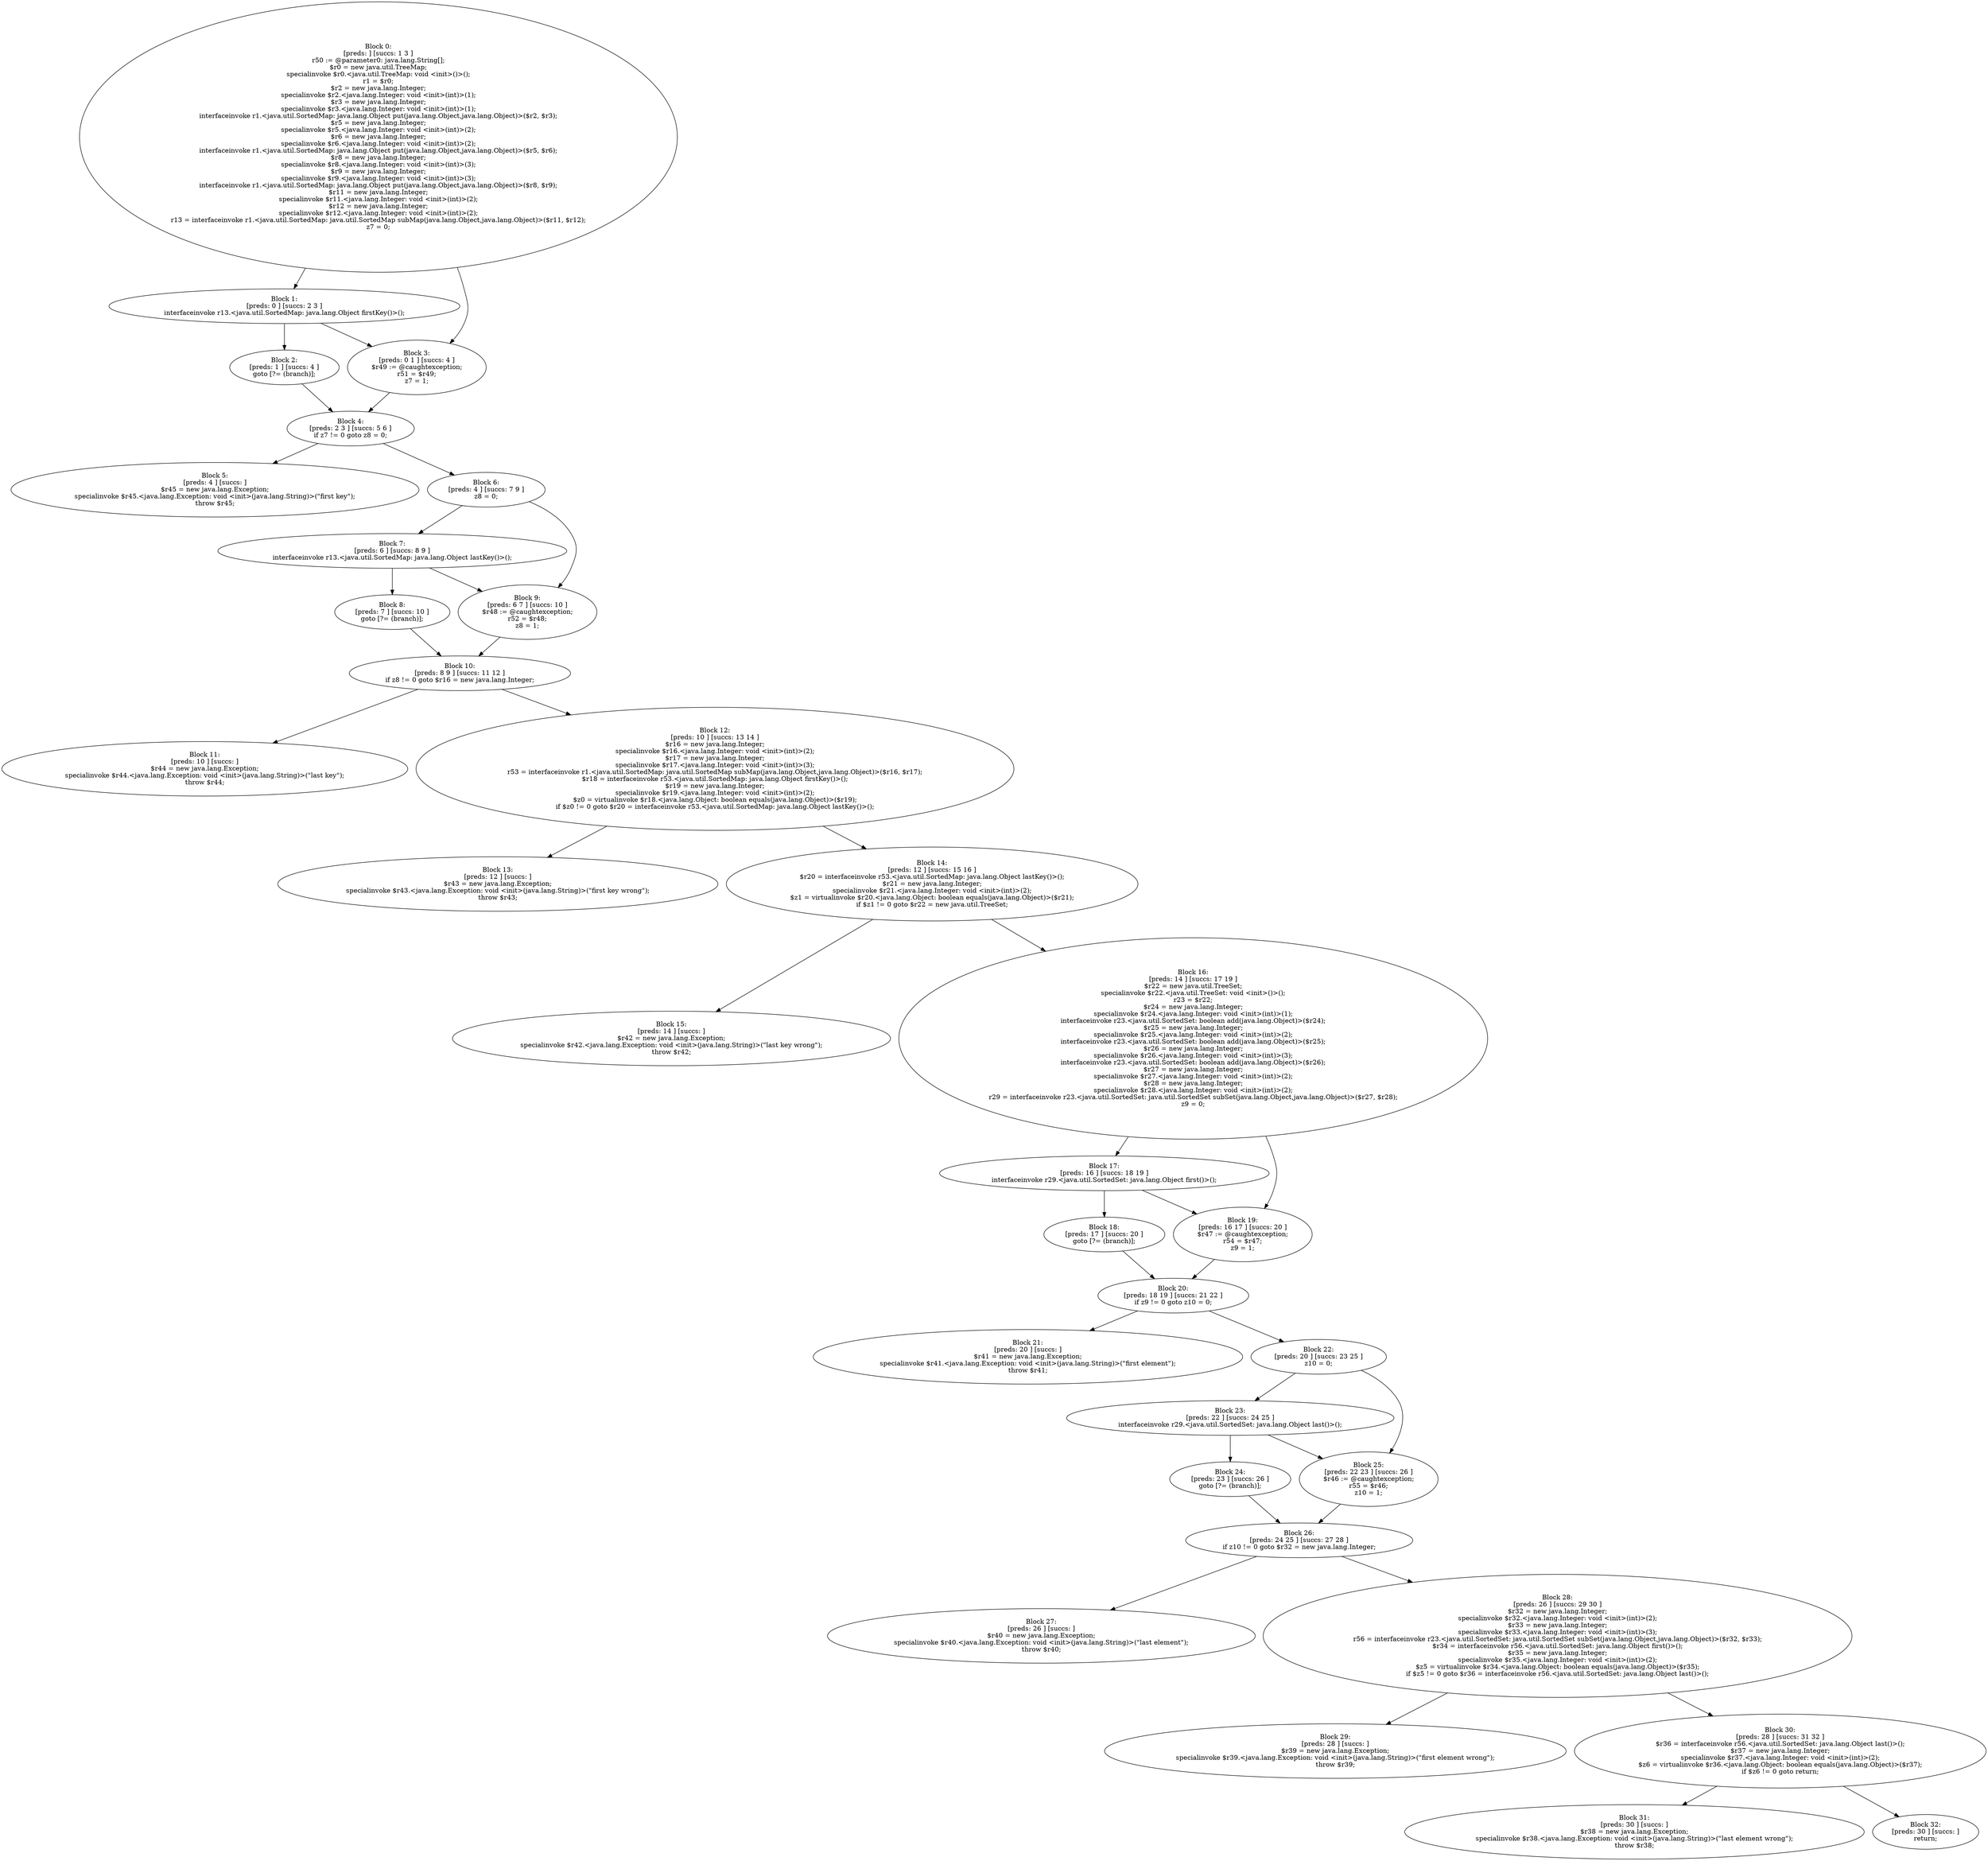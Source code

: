 digraph "unitGraph" {
    "Block 0:
[preds: ] [succs: 1 3 ]
r50 := @parameter0: java.lang.String[];
$r0 = new java.util.TreeMap;
specialinvoke $r0.<java.util.TreeMap: void <init>()>();
r1 = $r0;
$r2 = new java.lang.Integer;
specialinvoke $r2.<java.lang.Integer: void <init>(int)>(1);
$r3 = new java.lang.Integer;
specialinvoke $r3.<java.lang.Integer: void <init>(int)>(1);
interfaceinvoke r1.<java.util.SortedMap: java.lang.Object put(java.lang.Object,java.lang.Object)>($r2, $r3);
$r5 = new java.lang.Integer;
specialinvoke $r5.<java.lang.Integer: void <init>(int)>(2);
$r6 = new java.lang.Integer;
specialinvoke $r6.<java.lang.Integer: void <init>(int)>(2);
interfaceinvoke r1.<java.util.SortedMap: java.lang.Object put(java.lang.Object,java.lang.Object)>($r5, $r6);
$r8 = new java.lang.Integer;
specialinvoke $r8.<java.lang.Integer: void <init>(int)>(3);
$r9 = new java.lang.Integer;
specialinvoke $r9.<java.lang.Integer: void <init>(int)>(3);
interfaceinvoke r1.<java.util.SortedMap: java.lang.Object put(java.lang.Object,java.lang.Object)>($r8, $r9);
$r11 = new java.lang.Integer;
specialinvoke $r11.<java.lang.Integer: void <init>(int)>(2);
$r12 = new java.lang.Integer;
specialinvoke $r12.<java.lang.Integer: void <init>(int)>(2);
r13 = interfaceinvoke r1.<java.util.SortedMap: java.util.SortedMap subMap(java.lang.Object,java.lang.Object)>($r11, $r12);
z7 = 0;
"
    "Block 1:
[preds: 0 ] [succs: 2 3 ]
interfaceinvoke r13.<java.util.SortedMap: java.lang.Object firstKey()>();
"
    "Block 2:
[preds: 1 ] [succs: 4 ]
goto [?= (branch)];
"
    "Block 3:
[preds: 0 1 ] [succs: 4 ]
$r49 := @caughtexception;
r51 = $r49;
z7 = 1;
"
    "Block 4:
[preds: 2 3 ] [succs: 5 6 ]
if z7 != 0 goto z8 = 0;
"
    "Block 5:
[preds: 4 ] [succs: ]
$r45 = new java.lang.Exception;
specialinvoke $r45.<java.lang.Exception: void <init>(java.lang.String)>(\"first key\");
throw $r45;
"
    "Block 6:
[preds: 4 ] [succs: 7 9 ]
z8 = 0;
"
    "Block 7:
[preds: 6 ] [succs: 8 9 ]
interfaceinvoke r13.<java.util.SortedMap: java.lang.Object lastKey()>();
"
    "Block 8:
[preds: 7 ] [succs: 10 ]
goto [?= (branch)];
"
    "Block 9:
[preds: 6 7 ] [succs: 10 ]
$r48 := @caughtexception;
r52 = $r48;
z8 = 1;
"
    "Block 10:
[preds: 8 9 ] [succs: 11 12 ]
if z8 != 0 goto $r16 = new java.lang.Integer;
"
    "Block 11:
[preds: 10 ] [succs: ]
$r44 = new java.lang.Exception;
specialinvoke $r44.<java.lang.Exception: void <init>(java.lang.String)>(\"last key\");
throw $r44;
"
    "Block 12:
[preds: 10 ] [succs: 13 14 ]
$r16 = new java.lang.Integer;
specialinvoke $r16.<java.lang.Integer: void <init>(int)>(2);
$r17 = new java.lang.Integer;
specialinvoke $r17.<java.lang.Integer: void <init>(int)>(3);
r53 = interfaceinvoke r1.<java.util.SortedMap: java.util.SortedMap subMap(java.lang.Object,java.lang.Object)>($r16, $r17);
$r18 = interfaceinvoke r53.<java.util.SortedMap: java.lang.Object firstKey()>();
$r19 = new java.lang.Integer;
specialinvoke $r19.<java.lang.Integer: void <init>(int)>(2);
$z0 = virtualinvoke $r18.<java.lang.Object: boolean equals(java.lang.Object)>($r19);
if $z0 != 0 goto $r20 = interfaceinvoke r53.<java.util.SortedMap: java.lang.Object lastKey()>();
"
    "Block 13:
[preds: 12 ] [succs: ]
$r43 = new java.lang.Exception;
specialinvoke $r43.<java.lang.Exception: void <init>(java.lang.String)>(\"first key wrong\");
throw $r43;
"
    "Block 14:
[preds: 12 ] [succs: 15 16 ]
$r20 = interfaceinvoke r53.<java.util.SortedMap: java.lang.Object lastKey()>();
$r21 = new java.lang.Integer;
specialinvoke $r21.<java.lang.Integer: void <init>(int)>(2);
$z1 = virtualinvoke $r20.<java.lang.Object: boolean equals(java.lang.Object)>($r21);
if $z1 != 0 goto $r22 = new java.util.TreeSet;
"
    "Block 15:
[preds: 14 ] [succs: ]
$r42 = new java.lang.Exception;
specialinvoke $r42.<java.lang.Exception: void <init>(java.lang.String)>(\"last key wrong\");
throw $r42;
"
    "Block 16:
[preds: 14 ] [succs: 17 19 ]
$r22 = new java.util.TreeSet;
specialinvoke $r22.<java.util.TreeSet: void <init>()>();
r23 = $r22;
$r24 = new java.lang.Integer;
specialinvoke $r24.<java.lang.Integer: void <init>(int)>(1);
interfaceinvoke r23.<java.util.SortedSet: boolean add(java.lang.Object)>($r24);
$r25 = new java.lang.Integer;
specialinvoke $r25.<java.lang.Integer: void <init>(int)>(2);
interfaceinvoke r23.<java.util.SortedSet: boolean add(java.lang.Object)>($r25);
$r26 = new java.lang.Integer;
specialinvoke $r26.<java.lang.Integer: void <init>(int)>(3);
interfaceinvoke r23.<java.util.SortedSet: boolean add(java.lang.Object)>($r26);
$r27 = new java.lang.Integer;
specialinvoke $r27.<java.lang.Integer: void <init>(int)>(2);
$r28 = new java.lang.Integer;
specialinvoke $r28.<java.lang.Integer: void <init>(int)>(2);
r29 = interfaceinvoke r23.<java.util.SortedSet: java.util.SortedSet subSet(java.lang.Object,java.lang.Object)>($r27, $r28);
z9 = 0;
"
    "Block 17:
[preds: 16 ] [succs: 18 19 ]
interfaceinvoke r29.<java.util.SortedSet: java.lang.Object first()>();
"
    "Block 18:
[preds: 17 ] [succs: 20 ]
goto [?= (branch)];
"
    "Block 19:
[preds: 16 17 ] [succs: 20 ]
$r47 := @caughtexception;
r54 = $r47;
z9 = 1;
"
    "Block 20:
[preds: 18 19 ] [succs: 21 22 ]
if z9 != 0 goto z10 = 0;
"
    "Block 21:
[preds: 20 ] [succs: ]
$r41 = new java.lang.Exception;
specialinvoke $r41.<java.lang.Exception: void <init>(java.lang.String)>(\"first element\");
throw $r41;
"
    "Block 22:
[preds: 20 ] [succs: 23 25 ]
z10 = 0;
"
    "Block 23:
[preds: 22 ] [succs: 24 25 ]
interfaceinvoke r29.<java.util.SortedSet: java.lang.Object last()>();
"
    "Block 24:
[preds: 23 ] [succs: 26 ]
goto [?= (branch)];
"
    "Block 25:
[preds: 22 23 ] [succs: 26 ]
$r46 := @caughtexception;
r55 = $r46;
z10 = 1;
"
    "Block 26:
[preds: 24 25 ] [succs: 27 28 ]
if z10 != 0 goto $r32 = new java.lang.Integer;
"
    "Block 27:
[preds: 26 ] [succs: ]
$r40 = new java.lang.Exception;
specialinvoke $r40.<java.lang.Exception: void <init>(java.lang.String)>(\"last element\");
throw $r40;
"
    "Block 28:
[preds: 26 ] [succs: 29 30 ]
$r32 = new java.lang.Integer;
specialinvoke $r32.<java.lang.Integer: void <init>(int)>(2);
$r33 = new java.lang.Integer;
specialinvoke $r33.<java.lang.Integer: void <init>(int)>(3);
r56 = interfaceinvoke r23.<java.util.SortedSet: java.util.SortedSet subSet(java.lang.Object,java.lang.Object)>($r32, $r33);
$r34 = interfaceinvoke r56.<java.util.SortedSet: java.lang.Object first()>();
$r35 = new java.lang.Integer;
specialinvoke $r35.<java.lang.Integer: void <init>(int)>(2);
$z5 = virtualinvoke $r34.<java.lang.Object: boolean equals(java.lang.Object)>($r35);
if $z5 != 0 goto $r36 = interfaceinvoke r56.<java.util.SortedSet: java.lang.Object last()>();
"
    "Block 29:
[preds: 28 ] [succs: ]
$r39 = new java.lang.Exception;
specialinvoke $r39.<java.lang.Exception: void <init>(java.lang.String)>(\"first element wrong\");
throw $r39;
"
    "Block 30:
[preds: 28 ] [succs: 31 32 ]
$r36 = interfaceinvoke r56.<java.util.SortedSet: java.lang.Object last()>();
$r37 = new java.lang.Integer;
specialinvoke $r37.<java.lang.Integer: void <init>(int)>(2);
$z6 = virtualinvoke $r36.<java.lang.Object: boolean equals(java.lang.Object)>($r37);
if $z6 != 0 goto return;
"
    "Block 31:
[preds: 30 ] [succs: ]
$r38 = new java.lang.Exception;
specialinvoke $r38.<java.lang.Exception: void <init>(java.lang.String)>(\"last element wrong\");
throw $r38;
"
    "Block 32:
[preds: 30 ] [succs: ]
return;
"
    "Block 0:
[preds: ] [succs: 1 3 ]
r50 := @parameter0: java.lang.String[];
$r0 = new java.util.TreeMap;
specialinvoke $r0.<java.util.TreeMap: void <init>()>();
r1 = $r0;
$r2 = new java.lang.Integer;
specialinvoke $r2.<java.lang.Integer: void <init>(int)>(1);
$r3 = new java.lang.Integer;
specialinvoke $r3.<java.lang.Integer: void <init>(int)>(1);
interfaceinvoke r1.<java.util.SortedMap: java.lang.Object put(java.lang.Object,java.lang.Object)>($r2, $r3);
$r5 = new java.lang.Integer;
specialinvoke $r5.<java.lang.Integer: void <init>(int)>(2);
$r6 = new java.lang.Integer;
specialinvoke $r6.<java.lang.Integer: void <init>(int)>(2);
interfaceinvoke r1.<java.util.SortedMap: java.lang.Object put(java.lang.Object,java.lang.Object)>($r5, $r6);
$r8 = new java.lang.Integer;
specialinvoke $r8.<java.lang.Integer: void <init>(int)>(3);
$r9 = new java.lang.Integer;
specialinvoke $r9.<java.lang.Integer: void <init>(int)>(3);
interfaceinvoke r1.<java.util.SortedMap: java.lang.Object put(java.lang.Object,java.lang.Object)>($r8, $r9);
$r11 = new java.lang.Integer;
specialinvoke $r11.<java.lang.Integer: void <init>(int)>(2);
$r12 = new java.lang.Integer;
specialinvoke $r12.<java.lang.Integer: void <init>(int)>(2);
r13 = interfaceinvoke r1.<java.util.SortedMap: java.util.SortedMap subMap(java.lang.Object,java.lang.Object)>($r11, $r12);
z7 = 0;
"->"Block 1:
[preds: 0 ] [succs: 2 3 ]
interfaceinvoke r13.<java.util.SortedMap: java.lang.Object firstKey()>();
";
    "Block 0:
[preds: ] [succs: 1 3 ]
r50 := @parameter0: java.lang.String[];
$r0 = new java.util.TreeMap;
specialinvoke $r0.<java.util.TreeMap: void <init>()>();
r1 = $r0;
$r2 = new java.lang.Integer;
specialinvoke $r2.<java.lang.Integer: void <init>(int)>(1);
$r3 = new java.lang.Integer;
specialinvoke $r3.<java.lang.Integer: void <init>(int)>(1);
interfaceinvoke r1.<java.util.SortedMap: java.lang.Object put(java.lang.Object,java.lang.Object)>($r2, $r3);
$r5 = new java.lang.Integer;
specialinvoke $r5.<java.lang.Integer: void <init>(int)>(2);
$r6 = new java.lang.Integer;
specialinvoke $r6.<java.lang.Integer: void <init>(int)>(2);
interfaceinvoke r1.<java.util.SortedMap: java.lang.Object put(java.lang.Object,java.lang.Object)>($r5, $r6);
$r8 = new java.lang.Integer;
specialinvoke $r8.<java.lang.Integer: void <init>(int)>(3);
$r9 = new java.lang.Integer;
specialinvoke $r9.<java.lang.Integer: void <init>(int)>(3);
interfaceinvoke r1.<java.util.SortedMap: java.lang.Object put(java.lang.Object,java.lang.Object)>($r8, $r9);
$r11 = new java.lang.Integer;
specialinvoke $r11.<java.lang.Integer: void <init>(int)>(2);
$r12 = new java.lang.Integer;
specialinvoke $r12.<java.lang.Integer: void <init>(int)>(2);
r13 = interfaceinvoke r1.<java.util.SortedMap: java.util.SortedMap subMap(java.lang.Object,java.lang.Object)>($r11, $r12);
z7 = 0;
"->"Block 3:
[preds: 0 1 ] [succs: 4 ]
$r49 := @caughtexception;
r51 = $r49;
z7 = 1;
";
    "Block 1:
[preds: 0 ] [succs: 2 3 ]
interfaceinvoke r13.<java.util.SortedMap: java.lang.Object firstKey()>();
"->"Block 2:
[preds: 1 ] [succs: 4 ]
goto [?= (branch)];
";
    "Block 1:
[preds: 0 ] [succs: 2 3 ]
interfaceinvoke r13.<java.util.SortedMap: java.lang.Object firstKey()>();
"->"Block 3:
[preds: 0 1 ] [succs: 4 ]
$r49 := @caughtexception;
r51 = $r49;
z7 = 1;
";
    "Block 2:
[preds: 1 ] [succs: 4 ]
goto [?= (branch)];
"->"Block 4:
[preds: 2 3 ] [succs: 5 6 ]
if z7 != 0 goto z8 = 0;
";
    "Block 3:
[preds: 0 1 ] [succs: 4 ]
$r49 := @caughtexception;
r51 = $r49;
z7 = 1;
"->"Block 4:
[preds: 2 3 ] [succs: 5 6 ]
if z7 != 0 goto z8 = 0;
";
    "Block 4:
[preds: 2 3 ] [succs: 5 6 ]
if z7 != 0 goto z8 = 0;
"->"Block 5:
[preds: 4 ] [succs: ]
$r45 = new java.lang.Exception;
specialinvoke $r45.<java.lang.Exception: void <init>(java.lang.String)>(\"first key\");
throw $r45;
";
    "Block 4:
[preds: 2 3 ] [succs: 5 6 ]
if z7 != 0 goto z8 = 0;
"->"Block 6:
[preds: 4 ] [succs: 7 9 ]
z8 = 0;
";
    "Block 6:
[preds: 4 ] [succs: 7 9 ]
z8 = 0;
"->"Block 7:
[preds: 6 ] [succs: 8 9 ]
interfaceinvoke r13.<java.util.SortedMap: java.lang.Object lastKey()>();
";
    "Block 6:
[preds: 4 ] [succs: 7 9 ]
z8 = 0;
"->"Block 9:
[preds: 6 7 ] [succs: 10 ]
$r48 := @caughtexception;
r52 = $r48;
z8 = 1;
";
    "Block 7:
[preds: 6 ] [succs: 8 9 ]
interfaceinvoke r13.<java.util.SortedMap: java.lang.Object lastKey()>();
"->"Block 8:
[preds: 7 ] [succs: 10 ]
goto [?= (branch)];
";
    "Block 7:
[preds: 6 ] [succs: 8 9 ]
interfaceinvoke r13.<java.util.SortedMap: java.lang.Object lastKey()>();
"->"Block 9:
[preds: 6 7 ] [succs: 10 ]
$r48 := @caughtexception;
r52 = $r48;
z8 = 1;
";
    "Block 8:
[preds: 7 ] [succs: 10 ]
goto [?= (branch)];
"->"Block 10:
[preds: 8 9 ] [succs: 11 12 ]
if z8 != 0 goto $r16 = new java.lang.Integer;
";
    "Block 9:
[preds: 6 7 ] [succs: 10 ]
$r48 := @caughtexception;
r52 = $r48;
z8 = 1;
"->"Block 10:
[preds: 8 9 ] [succs: 11 12 ]
if z8 != 0 goto $r16 = new java.lang.Integer;
";
    "Block 10:
[preds: 8 9 ] [succs: 11 12 ]
if z8 != 0 goto $r16 = new java.lang.Integer;
"->"Block 11:
[preds: 10 ] [succs: ]
$r44 = new java.lang.Exception;
specialinvoke $r44.<java.lang.Exception: void <init>(java.lang.String)>(\"last key\");
throw $r44;
";
    "Block 10:
[preds: 8 9 ] [succs: 11 12 ]
if z8 != 0 goto $r16 = new java.lang.Integer;
"->"Block 12:
[preds: 10 ] [succs: 13 14 ]
$r16 = new java.lang.Integer;
specialinvoke $r16.<java.lang.Integer: void <init>(int)>(2);
$r17 = new java.lang.Integer;
specialinvoke $r17.<java.lang.Integer: void <init>(int)>(3);
r53 = interfaceinvoke r1.<java.util.SortedMap: java.util.SortedMap subMap(java.lang.Object,java.lang.Object)>($r16, $r17);
$r18 = interfaceinvoke r53.<java.util.SortedMap: java.lang.Object firstKey()>();
$r19 = new java.lang.Integer;
specialinvoke $r19.<java.lang.Integer: void <init>(int)>(2);
$z0 = virtualinvoke $r18.<java.lang.Object: boolean equals(java.lang.Object)>($r19);
if $z0 != 0 goto $r20 = interfaceinvoke r53.<java.util.SortedMap: java.lang.Object lastKey()>();
";
    "Block 12:
[preds: 10 ] [succs: 13 14 ]
$r16 = new java.lang.Integer;
specialinvoke $r16.<java.lang.Integer: void <init>(int)>(2);
$r17 = new java.lang.Integer;
specialinvoke $r17.<java.lang.Integer: void <init>(int)>(3);
r53 = interfaceinvoke r1.<java.util.SortedMap: java.util.SortedMap subMap(java.lang.Object,java.lang.Object)>($r16, $r17);
$r18 = interfaceinvoke r53.<java.util.SortedMap: java.lang.Object firstKey()>();
$r19 = new java.lang.Integer;
specialinvoke $r19.<java.lang.Integer: void <init>(int)>(2);
$z0 = virtualinvoke $r18.<java.lang.Object: boolean equals(java.lang.Object)>($r19);
if $z0 != 0 goto $r20 = interfaceinvoke r53.<java.util.SortedMap: java.lang.Object lastKey()>();
"->"Block 13:
[preds: 12 ] [succs: ]
$r43 = new java.lang.Exception;
specialinvoke $r43.<java.lang.Exception: void <init>(java.lang.String)>(\"first key wrong\");
throw $r43;
";
    "Block 12:
[preds: 10 ] [succs: 13 14 ]
$r16 = new java.lang.Integer;
specialinvoke $r16.<java.lang.Integer: void <init>(int)>(2);
$r17 = new java.lang.Integer;
specialinvoke $r17.<java.lang.Integer: void <init>(int)>(3);
r53 = interfaceinvoke r1.<java.util.SortedMap: java.util.SortedMap subMap(java.lang.Object,java.lang.Object)>($r16, $r17);
$r18 = interfaceinvoke r53.<java.util.SortedMap: java.lang.Object firstKey()>();
$r19 = new java.lang.Integer;
specialinvoke $r19.<java.lang.Integer: void <init>(int)>(2);
$z0 = virtualinvoke $r18.<java.lang.Object: boolean equals(java.lang.Object)>($r19);
if $z0 != 0 goto $r20 = interfaceinvoke r53.<java.util.SortedMap: java.lang.Object lastKey()>();
"->"Block 14:
[preds: 12 ] [succs: 15 16 ]
$r20 = interfaceinvoke r53.<java.util.SortedMap: java.lang.Object lastKey()>();
$r21 = new java.lang.Integer;
specialinvoke $r21.<java.lang.Integer: void <init>(int)>(2);
$z1 = virtualinvoke $r20.<java.lang.Object: boolean equals(java.lang.Object)>($r21);
if $z1 != 0 goto $r22 = new java.util.TreeSet;
";
    "Block 14:
[preds: 12 ] [succs: 15 16 ]
$r20 = interfaceinvoke r53.<java.util.SortedMap: java.lang.Object lastKey()>();
$r21 = new java.lang.Integer;
specialinvoke $r21.<java.lang.Integer: void <init>(int)>(2);
$z1 = virtualinvoke $r20.<java.lang.Object: boolean equals(java.lang.Object)>($r21);
if $z1 != 0 goto $r22 = new java.util.TreeSet;
"->"Block 15:
[preds: 14 ] [succs: ]
$r42 = new java.lang.Exception;
specialinvoke $r42.<java.lang.Exception: void <init>(java.lang.String)>(\"last key wrong\");
throw $r42;
";
    "Block 14:
[preds: 12 ] [succs: 15 16 ]
$r20 = interfaceinvoke r53.<java.util.SortedMap: java.lang.Object lastKey()>();
$r21 = new java.lang.Integer;
specialinvoke $r21.<java.lang.Integer: void <init>(int)>(2);
$z1 = virtualinvoke $r20.<java.lang.Object: boolean equals(java.lang.Object)>($r21);
if $z1 != 0 goto $r22 = new java.util.TreeSet;
"->"Block 16:
[preds: 14 ] [succs: 17 19 ]
$r22 = new java.util.TreeSet;
specialinvoke $r22.<java.util.TreeSet: void <init>()>();
r23 = $r22;
$r24 = new java.lang.Integer;
specialinvoke $r24.<java.lang.Integer: void <init>(int)>(1);
interfaceinvoke r23.<java.util.SortedSet: boolean add(java.lang.Object)>($r24);
$r25 = new java.lang.Integer;
specialinvoke $r25.<java.lang.Integer: void <init>(int)>(2);
interfaceinvoke r23.<java.util.SortedSet: boolean add(java.lang.Object)>($r25);
$r26 = new java.lang.Integer;
specialinvoke $r26.<java.lang.Integer: void <init>(int)>(3);
interfaceinvoke r23.<java.util.SortedSet: boolean add(java.lang.Object)>($r26);
$r27 = new java.lang.Integer;
specialinvoke $r27.<java.lang.Integer: void <init>(int)>(2);
$r28 = new java.lang.Integer;
specialinvoke $r28.<java.lang.Integer: void <init>(int)>(2);
r29 = interfaceinvoke r23.<java.util.SortedSet: java.util.SortedSet subSet(java.lang.Object,java.lang.Object)>($r27, $r28);
z9 = 0;
";
    "Block 16:
[preds: 14 ] [succs: 17 19 ]
$r22 = new java.util.TreeSet;
specialinvoke $r22.<java.util.TreeSet: void <init>()>();
r23 = $r22;
$r24 = new java.lang.Integer;
specialinvoke $r24.<java.lang.Integer: void <init>(int)>(1);
interfaceinvoke r23.<java.util.SortedSet: boolean add(java.lang.Object)>($r24);
$r25 = new java.lang.Integer;
specialinvoke $r25.<java.lang.Integer: void <init>(int)>(2);
interfaceinvoke r23.<java.util.SortedSet: boolean add(java.lang.Object)>($r25);
$r26 = new java.lang.Integer;
specialinvoke $r26.<java.lang.Integer: void <init>(int)>(3);
interfaceinvoke r23.<java.util.SortedSet: boolean add(java.lang.Object)>($r26);
$r27 = new java.lang.Integer;
specialinvoke $r27.<java.lang.Integer: void <init>(int)>(2);
$r28 = new java.lang.Integer;
specialinvoke $r28.<java.lang.Integer: void <init>(int)>(2);
r29 = interfaceinvoke r23.<java.util.SortedSet: java.util.SortedSet subSet(java.lang.Object,java.lang.Object)>($r27, $r28);
z9 = 0;
"->"Block 17:
[preds: 16 ] [succs: 18 19 ]
interfaceinvoke r29.<java.util.SortedSet: java.lang.Object first()>();
";
    "Block 16:
[preds: 14 ] [succs: 17 19 ]
$r22 = new java.util.TreeSet;
specialinvoke $r22.<java.util.TreeSet: void <init>()>();
r23 = $r22;
$r24 = new java.lang.Integer;
specialinvoke $r24.<java.lang.Integer: void <init>(int)>(1);
interfaceinvoke r23.<java.util.SortedSet: boolean add(java.lang.Object)>($r24);
$r25 = new java.lang.Integer;
specialinvoke $r25.<java.lang.Integer: void <init>(int)>(2);
interfaceinvoke r23.<java.util.SortedSet: boolean add(java.lang.Object)>($r25);
$r26 = new java.lang.Integer;
specialinvoke $r26.<java.lang.Integer: void <init>(int)>(3);
interfaceinvoke r23.<java.util.SortedSet: boolean add(java.lang.Object)>($r26);
$r27 = new java.lang.Integer;
specialinvoke $r27.<java.lang.Integer: void <init>(int)>(2);
$r28 = new java.lang.Integer;
specialinvoke $r28.<java.lang.Integer: void <init>(int)>(2);
r29 = interfaceinvoke r23.<java.util.SortedSet: java.util.SortedSet subSet(java.lang.Object,java.lang.Object)>($r27, $r28);
z9 = 0;
"->"Block 19:
[preds: 16 17 ] [succs: 20 ]
$r47 := @caughtexception;
r54 = $r47;
z9 = 1;
";
    "Block 17:
[preds: 16 ] [succs: 18 19 ]
interfaceinvoke r29.<java.util.SortedSet: java.lang.Object first()>();
"->"Block 18:
[preds: 17 ] [succs: 20 ]
goto [?= (branch)];
";
    "Block 17:
[preds: 16 ] [succs: 18 19 ]
interfaceinvoke r29.<java.util.SortedSet: java.lang.Object first()>();
"->"Block 19:
[preds: 16 17 ] [succs: 20 ]
$r47 := @caughtexception;
r54 = $r47;
z9 = 1;
";
    "Block 18:
[preds: 17 ] [succs: 20 ]
goto [?= (branch)];
"->"Block 20:
[preds: 18 19 ] [succs: 21 22 ]
if z9 != 0 goto z10 = 0;
";
    "Block 19:
[preds: 16 17 ] [succs: 20 ]
$r47 := @caughtexception;
r54 = $r47;
z9 = 1;
"->"Block 20:
[preds: 18 19 ] [succs: 21 22 ]
if z9 != 0 goto z10 = 0;
";
    "Block 20:
[preds: 18 19 ] [succs: 21 22 ]
if z9 != 0 goto z10 = 0;
"->"Block 21:
[preds: 20 ] [succs: ]
$r41 = new java.lang.Exception;
specialinvoke $r41.<java.lang.Exception: void <init>(java.lang.String)>(\"first element\");
throw $r41;
";
    "Block 20:
[preds: 18 19 ] [succs: 21 22 ]
if z9 != 0 goto z10 = 0;
"->"Block 22:
[preds: 20 ] [succs: 23 25 ]
z10 = 0;
";
    "Block 22:
[preds: 20 ] [succs: 23 25 ]
z10 = 0;
"->"Block 23:
[preds: 22 ] [succs: 24 25 ]
interfaceinvoke r29.<java.util.SortedSet: java.lang.Object last()>();
";
    "Block 22:
[preds: 20 ] [succs: 23 25 ]
z10 = 0;
"->"Block 25:
[preds: 22 23 ] [succs: 26 ]
$r46 := @caughtexception;
r55 = $r46;
z10 = 1;
";
    "Block 23:
[preds: 22 ] [succs: 24 25 ]
interfaceinvoke r29.<java.util.SortedSet: java.lang.Object last()>();
"->"Block 24:
[preds: 23 ] [succs: 26 ]
goto [?= (branch)];
";
    "Block 23:
[preds: 22 ] [succs: 24 25 ]
interfaceinvoke r29.<java.util.SortedSet: java.lang.Object last()>();
"->"Block 25:
[preds: 22 23 ] [succs: 26 ]
$r46 := @caughtexception;
r55 = $r46;
z10 = 1;
";
    "Block 24:
[preds: 23 ] [succs: 26 ]
goto [?= (branch)];
"->"Block 26:
[preds: 24 25 ] [succs: 27 28 ]
if z10 != 0 goto $r32 = new java.lang.Integer;
";
    "Block 25:
[preds: 22 23 ] [succs: 26 ]
$r46 := @caughtexception;
r55 = $r46;
z10 = 1;
"->"Block 26:
[preds: 24 25 ] [succs: 27 28 ]
if z10 != 0 goto $r32 = new java.lang.Integer;
";
    "Block 26:
[preds: 24 25 ] [succs: 27 28 ]
if z10 != 0 goto $r32 = new java.lang.Integer;
"->"Block 27:
[preds: 26 ] [succs: ]
$r40 = new java.lang.Exception;
specialinvoke $r40.<java.lang.Exception: void <init>(java.lang.String)>(\"last element\");
throw $r40;
";
    "Block 26:
[preds: 24 25 ] [succs: 27 28 ]
if z10 != 0 goto $r32 = new java.lang.Integer;
"->"Block 28:
[preds: 26 ] [succs: 29 30 ]
$r32 = new java.lang.Integer;
specialinvoke $r32.<java.lang.Integer: void <init>(int)>(2);
$r33 = new java.lang.Integer;
specialinvoke $r33.<java.lang.Integer: void <init>(int)>(3);
r56 = interfaceinvoke r23.<java.util.SortedSet: java.util.SortedSet subSet(java.lang.Object,java.lang.Object)>($r32, $r33);
$r34 = interfaceinvoke r56.<java.util.SortedSet: java.lang.Object first()>();
$r35 = new java.lang.Integer;
specialinvoke $r35.<java.lang.Integer: void <init>(int)>(2);
$z5 = virtualinvoke $r34.<java.lang.Object: boolean equals(java.lang.Object)>($r35);
if $z5 != 0 goto $r36 = interfaceinvoke r56.<java.util.SortedSet: java.lang.Object last()>();
";
    "Block 28:
[preds: 26 ] [succs: 29 30 ]
$r32 = new java.lang.Integer;
specialinvoke $r32.<java.lang.Integer: void <init>(int)>(2);
$r33 = new java.lang.Integer;
specialinvoke $r33.<java.lang.Integer: void <init>(int)>(3);
r56 = interfaceinvoke r23.<java.util.SortedSet: java.util.SortedSet subSet(java.lang.Object,java.lang.Object)>($r32, $r33);
$r34 = interfaceinvoke r56.<java.util.SortedSet: java.lang.Object first()>();
$r35 = new java.lang.Integer;
specialinvoke $r35.<java.lang.Integer: void <init>(int)>(2);
$z5 = virtualinvoke $r34.<java.lang.Object: boolean equals(java.lang.Object)>($r35);
if $z5 != 0 goto $r36 = interfaceinvoke r56.<java.util.SortedSet: java.lang.Object last()>();
"->"Block 29:
[preds: 28 ] [succs: ]
$r39 = new java.lang.Exception;
specialinvoke $r39.<java.lang.Exception: void <init>(java.lang.String)>(\"first element wrong\");
throw $r39;
";
    "Block 28:
[preds: 26 ] [succs: 29 30 ]
$r32 = new java.lang.Integer;
specialinvoke $r32.<java.lang.Integer: void <init>(int)>(2);
$r33 = new java.lang.Integer;
specialinvoke $r33.<java.lang.Integer: void <init>(int)>(3);
r56 = interfaceinvoke r23.<java.util.SortedSet: java.util.SortedSet subSet(java.lang.Object,java.lang.Object)>($r32, $r33);
$r34 = interfaceinvoke r56.<java.util.SortedSet: java.lang.Object first()>();
$r35 = new java.lang.Integer;
specialinvoke $r35.<java.lang.Integer: void <init>(int)>(2);
$z5 = virtualinvoke $r34.<java.lang.Object: boolean equals(java.lang.Object)>($r35);
if $z5 != 0 goto $r36 = interfaceinvoke r56.<java.util.SortedSet: java.lang.Object last()>();
"->"Block 30:
[preds: 28 ] [succs: 31 32 ]
$r36 = interfaceinvoke r56.<java.util.SortedSet: java.lang.Object last()>();
$r37 = new java.lang.Integer;
specialinvoke $r37.<java.lang.Integer: void <init>(int)>(2);
$z6 = virtualinvoke $r36.<java.lang.Object: boolean equals(java.lang.Object)>($r37);
if $z6 != 0 goto return;
";
    "Block 30:
[preds: 28 ] [succs: 31 32 ]
$r36 = interfaceinvoke r56.<java.util.SortedSet: java.lang.Object last()>();
$r37 = new java.lang.Integer;
specialinvoke $r37.<java.lang.Integer: void <init>(int)>(2);
$z6 = virtualinvoke $r36.<java.lang.Object: boolean equals(java.lang.Object)>($r37);
if $z6 != 0 goto return;
"->"Block 31:
[preds: 30 ] [succs: ]
$r38 = new java.lang.Exception;
specialinvoke $r38.<java.lang.Exception: void <init>(java.lang.String)>(\"last element wrong\");
throw $r38;
";
    "Block 30:
[preds: 28 ] [succs: 31 32 ]
$r36 = interfaceinvoke r56.<java.util.SortedSet: java.lang.Object last()>();
$r37 = new java.lang.Integer;
specialinvoke $r37.<java.lang.Integer: void <init>(int)>(2);
$z6 = virtualinvoke $r36.<java.lang.Object: boolean equals(java.lang.Object)>($r37);
if $z6 != 0 goto return;
"->"Block 32:
[preds: 30 ] [succs: ]
return;
";
}
